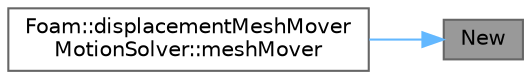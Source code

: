 digraph "New"
{
 // LATEX_PDF_SIZE
  bgcolor="transparent";
  edge [fontname=Helvetica,fontsize=10,labelfontname=Helvetica,labelfontsize=10];
  node [fontname=Helvetica,fontsize=10,shape=box,height=0.2,width=0.4];
  rankdir="RL";
  Node1 [id="Node000001",label="New",height=0.2,width=0.4,color="gray40", fillcolor="grey60", style="filled", fontcolor="black",tooltip=" "];
  Node1 -> Node2 [id="edge1_Node000001_Node000002",dir="back",color="steelblue1",style="solid",tooltip=" "];
  Node2 [id="Node000002",label="Foam::displacementMeshMover\lMotionSolver::meshMover",height=0.2,width=0.4,color="grey40", fillcolor="white", style="filled",URL="$classFoam_1_1displacementMeshMoverMotionSolver.html#a78a8dc311f0ab4993157828d0d3109f8",tooltip=" "];
}
